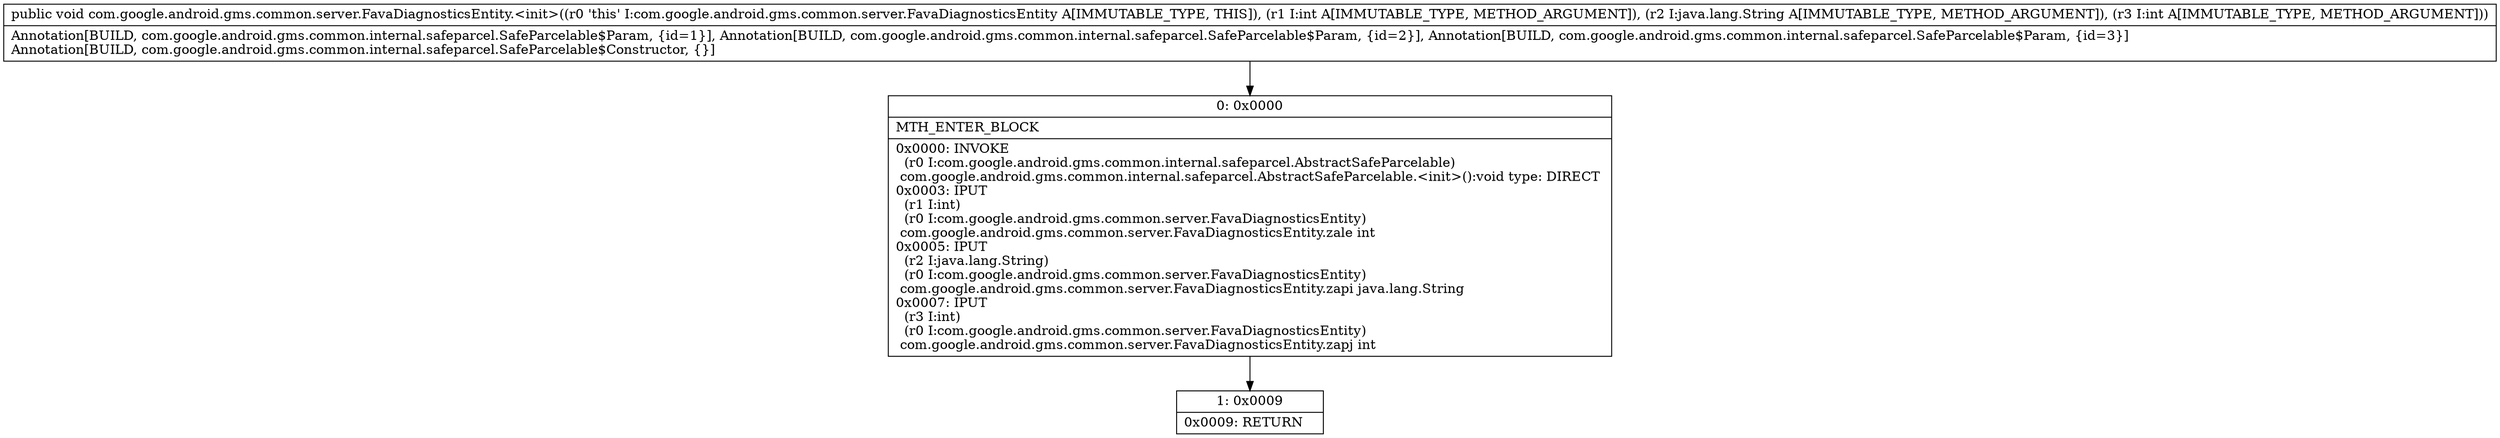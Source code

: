 digraph "CFG forcom.google.android.gms.common.server.FavaDiagnosticsEntity.\<init\>(ILjava\/lang\/String;I)V" {
Node_0 [shape=record,label="{0\:\ 0x0000|MTH_ENTER_BLOCK\l|0x0000: INVOKE  \l  (r0 I:com.google.android.gms.common.internal.safeparcel.AbstractSafeParcelable)\l com.google.android.gms.common.internal.safeparcel.AbstractSafeParcelable.\<init\>():void type: DIRECT \l0x0003: IPUT  \l  (r1 I:int)\l  (r0 I:com.google.android.gms.common.server.FavaDiagnosticsEntity)\l com.google.android.gms.common.server.FavaDiagnosticsEntity.zale int \l0x0005: IPUT  \l  (r2 I:java.lang.String)\l  (r0 I:com.google.android.gms.common.server.FavaDiagnosticsEntity)\l com.google.android.gms.common.server.FavaDiagnosticsEntity.zapi java.lang.String \l0x0007: IPUT  \l  (r3 I:int)\l  (r0 I:com.google.android.gms.common.server.FavaDiagnosticsEntity)\l com.google.android.gms.common.server.FavaDiagnosticsEntity.zapj int \l}"];
Node_1 [shape=record,label="{1\:\ 0x0009|0x0009: RETURN   \l}"];
MethodNode[shape=record,label="{public void com.google.android.gms.common.server.FavaDiagnosticsEntity.\<init\>((r0 'this' I:com.google.android.gms.common.server.FavaDiagnosticsEntity A[IMMUTABLE_TYPE, THIS]), (r1 I:int A[IMMUTABLE_TYPE, METHOD_ARGUMENT]), (r2 I:java.lang.String A[IMMUTABLE_TYPE, METHOD_ARGUMENT]), (r3 I:int A[IMMUTABLE_TYPE, METHOD_ARGUMENT]))  | Annotation[BUILD, com.google.android.gms.common.internal.safeparcel.SafeParcelable$Param, \{id=1\}], Annotation[BUILD, com.google.android.gms.common.internal.safeparcel.SafeParcelable$Param, \{id=2\}], Annotation[BUILD, com.google.android.gms.common.internal.safeparcel.SafeParcelable$Param, \{id=3\}]\lAnnotation[BUILD, com.google.android.gms.common.internal.safeparcel.SafeParcelable$Constructor, \{\}]\l}"];
MethodNode -> Node_0;
Node_0 -> Node_1;
}

